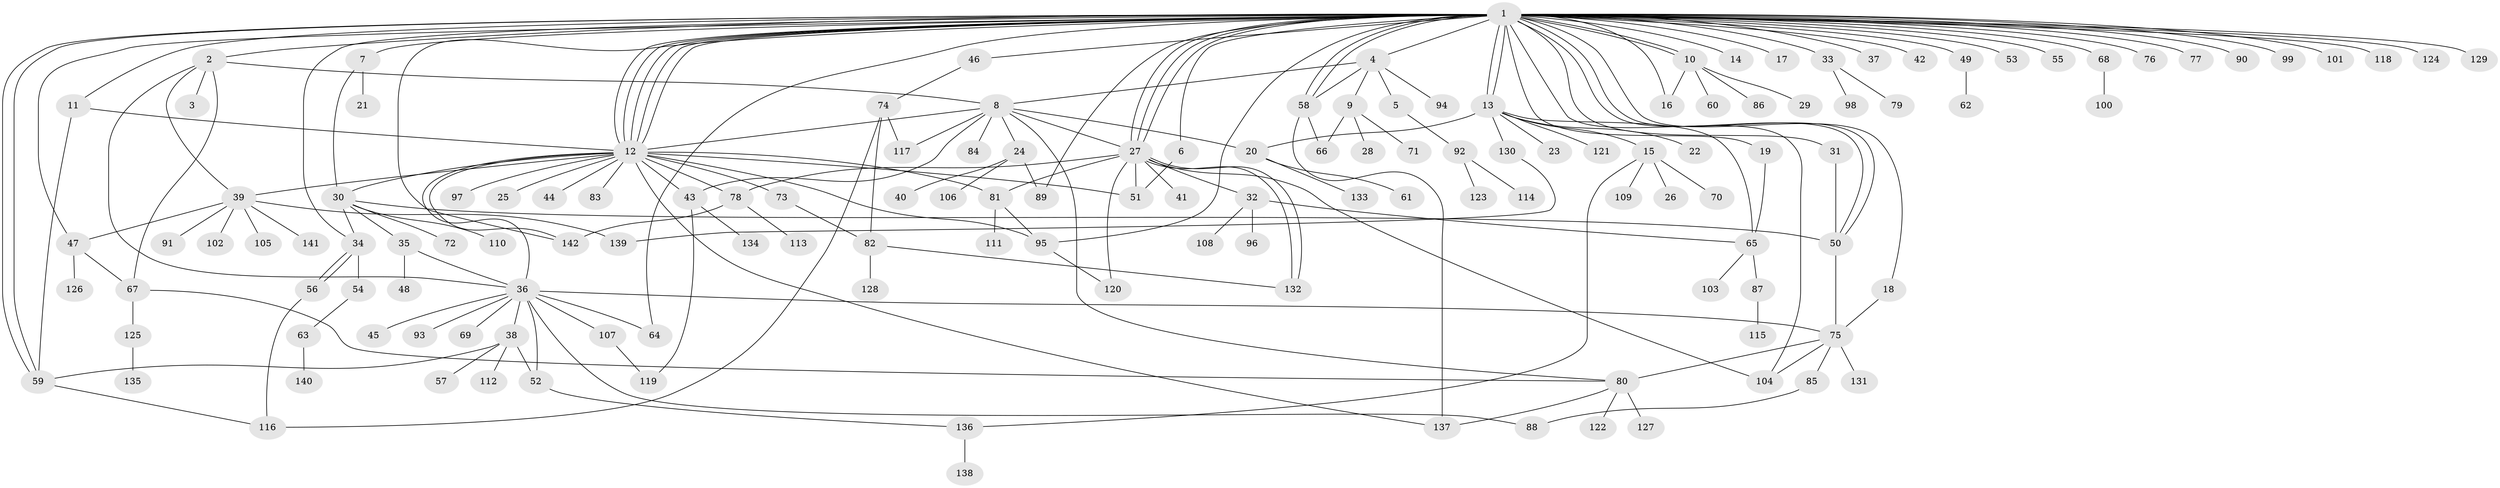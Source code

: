 // Generated by graph-tools (version 1.1) at 2025/46/03/09/25 04:46:47]
// undirected, 142 vertices, 205 edges
graph export_dot {
graph [start="1"]
  node [color=gray90,style=filled];
  1;
  2;
  3;
  4;
  5;
  6;
  7;
  8;
  9;
  10;
  11;
  12;
  13;
  14;
  15;
  16;
  17;
  18;
  19;
  20;
  21;
  22;
  23;
  24;
  25;
  26;
  27;
  28;
  29;
  30;
  31;
  32;
  33;
  34;
  35;
  36;
  37;
  38;
  39;
  40;
  41;
  42;
  43;
  44;
  45;
  46;
  47;
  48;
  49;
  50;
  51;
  52;
  53;
  54;
  55;
  56;
  57;
  58;
  59;
  60;
  61;
  62;
  63;
  64;
  65;
  66;
  67;
  68;
  69;
  70;
  71;
  72;
  73;
  74;
  75;
  76;
  77;
  78;
  79;
  80;
  81;
  82;
  83;
  84;
  85;
  86;
  87;
  88;
  89;
  90;
  91;
  92;
  93;
  94;
  95;
  96;
  97;
  98;
  99;
  100;
  101;
  102;
  103;
  104;
  105;
  106;
  107;
  108;
  109;
  110;
  111;
  112;
  113;
  114;
  115;
  116;
  117;
  118;
  119;
  120;
  121;
  122;
  123;
  124;
  125;
  126;
  127;
  128;
  129;
  130;
  131;
  132;
  133;
  134;
  135;
  136;
  137;
  138;
  139;
  140;
  141;
  142;
  1 -- 2;
  1 -- 4;
  1 -- 6;
  1 -- 7;
  1 -- 10;
  1 -- 10;
  1 -- 11;
  1 -- 12;
  1 -- 12;
  1 -- 12;
  1 -- 12;
  1 -- 12;
  1 -- 13;
  1 -- 13;
  1 -- 14;
  1 -- 16;
  1 -- 17;
  1 -- 18;
  1 -- 19;
  1 -- 27;
  1 -- 27;
  1 -- 27;
  1 -- 31;
  1 -- 33;
  1 -- 34;
  1 -- 37;
  1 -- 42;
  1 -- 46;
  1 -- 47;
  1 -- 49;
  1 -- 50;
  1 -- 50;
  1 -- 53;
  1 -- 55;
  1 -- 58;
  1 -- 58;
  1 -- 59;
  1 -- 59;
  1 -- 64;
  1 -- 68;
  1 -- 76;
  1 -- 77;
  1 -- 89;
  1 -- 90;
  1 -- 95;
  1 -- 99;
  1 -- 101;
  1 -- 104;
  1 -- 118;
  1 -- 124;
  1 -- 129;
  1 -- 142;
  2 -- 3;
  2 -- 8;
  2 -- 36;
  2 -- 39;
  2 -- 67;
  4 -- 5;
  4 -- 8;
  4 -- 9;
  4 -- 58;
  4 -- 94;
  5 -- 92;
  6 -- 51;
  7 -- 21;
  7 -- 30;
  8 -- 12;
  8 -- 20;
  8 -- 24;
  8 -- 27;
  8 -- 43;
  8 -- 80;
  8 -- 84;
  8 -- 117;
  9 -- 28;
  9 -- 66;
  9 -- 71;
  10 -- 16;
  10 -- 29;
  10 -- 60;
  10 -- 86;
  11 -- 12;
  11 -- 59;
  12 -- 25;
  12 -- 30;
  12 -- 36;
  12 -- 39;
  12 -- 43;
  12 -- 44;
  12 -- 51;
  12 -- 73;
  12 -- 78;
  12 -- 81;
  12 -- 83;
  12 -- 95;
  12 -- 97;
  12 -- 137;
  12 -- 142;
  13 -- 15;
  13 -- 20;
  13 -- 22;
  13 -- 23;
  13 -- 65;
  13 -- 121;
  13 -- 130;
  15 -- 26;
  15 -- 70;
  15 -- 109;
  15 -- 136;
  18 -- 75;
  19 -- 65;
  20 -- 61;
  20 -- 133;
  24 -- 40;
  24 -- 89;
  24 -- 106;
  27 -- 32;
  27 -- 41;
  27 -- 51;
  27 -- 78;
  27 -- 81;
  27 -- 104;
  27 -- 120;
  27 -- 132;
  27 -- 132;
  30 -- 34;
  30 -- 35;
  30 -- 50;
  30 -- 72;
  30 -- 110;
  31 -- 50;
  32 -- 65;
  32 -- 96;
  32 -- 108;
  33 -- 79;
  33 -- 98;
  34 -- 54;
  34 -- 56;
  34 -- 56;
  35 -- 36;
  35 -- 48;
  36 -- 38;
  36 -- 45;
  36 -- 52;
  36 -- 64;
  36 -- 69;
  36 -- 75;
  36 -- 88;
  36 -- 93;
  36 -- 107;
  38 -- 52;
  38 -- 57;
  38 -- 59;
  38 -- 112;
  39 -- 47;
  39 -- 91;
  39 -- 102;
  39 -- 105;
  39 -- 139;
  39 -- 141;
  43 -- 119;
  43 -- 134;
  46 -- 74;
  47 -- 67;
  47 -- 126;
  49 -- 62;
  50 -- 75;
  52 -- 136;
  54 -- 63;
  56 -- 116;
  58 -- 66;
  58 -- 137;
  59 -- 116;
  63 -- 140;
  65 -- 87;
  65 -- 103;
  67 -- 80;
  67 -- 125;
  68 -- 100;
  73 -- 82;
  74 -- 82;
  74 -- 116;
  74 -- 117;
  75 -- 80;
  75 -- 85;
  75 -- 104;
  75 -- 131;
  78 -- 113;
  78 -- 142;
  80 -- 122;
  80 -- 127;
  80 -- 137;
  81 -- 95;
  81 -- 111;
  82 -- 128;
  82 -- 132;
  85 -- 88;
  87 -- 115;
  92 -- 114;
  92 -- 123;
  95 -- 120;
  107 -- 119;
  125 -- 135;
  130 -- 139;
  136 -- 138;
}
